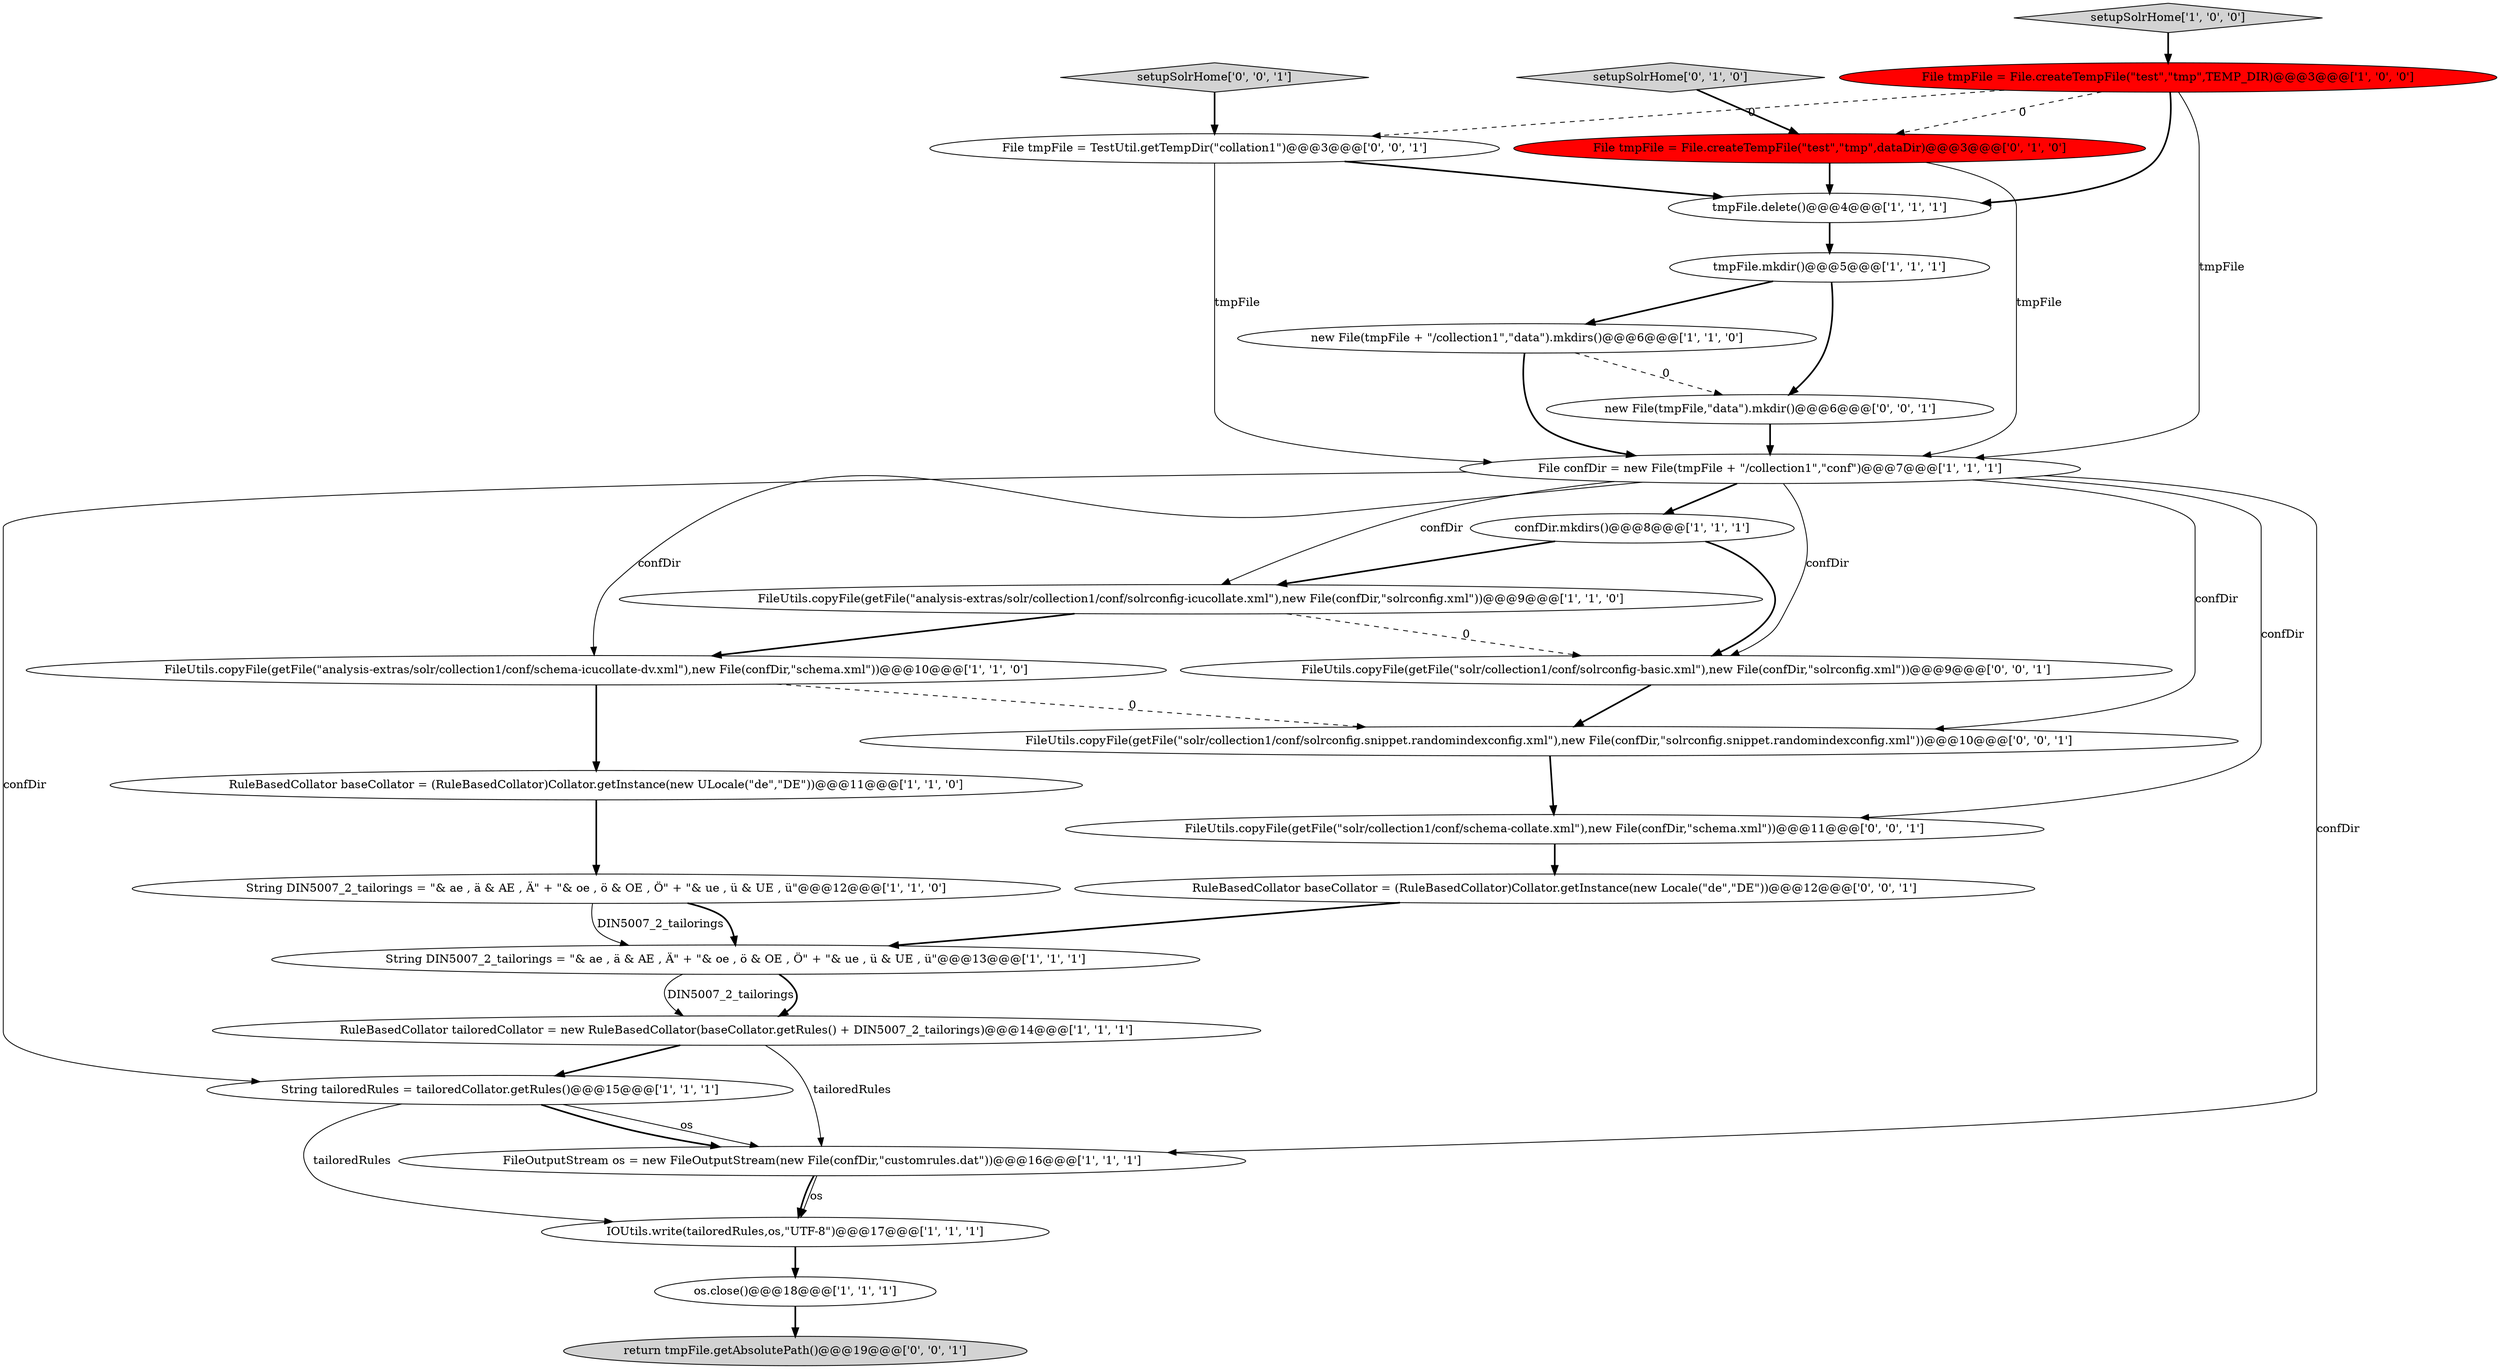 digraph {
13 [style = filled, label = "FileUtils.copyFile(getFile(\"analysis-extras/solr/collection1/conf/schema-icucollate-dv.xml\"),new File(confDir,\"schema.xml\"))@@@10@@@['1', '1', '0']", fillcolor = white, shape = ellipse image = "AAA0AAABBB1BBB"];
19 [style = filled, label = "new File(tmpFile,\"data\").mkdir()@@@6@@@['0', '0', '1']", fillcolor = white, shape = ellipse image = "AAA0AAABBB3BBB"];
23 [style = filled, label = "FileUtils.copyFile(getFile(\"solr/collection1/conf/solrconfig.snippet.randomindexconfig.xml\"),new File(confDir,\"solrconfig.snippet.randomindexconfig.xml\"))@@@10@@@['0', '0', '1']", fillcolor = white, shape = ellipse image = "AAA0AAABBB3BBB"];
22 [style = filled, label = "File tmpFile = TestUtil.getTempDir(\"collation1\")@@@3@@@['0', '0', '1']", fillcolor = white, shape = ellipse image = "AAA0AAABBB3BBB"];
7 [style = filled, label = "RuleBasedCollator tailoredCollator = new RuleBasedCollator(baseCollator.getRules() + DIN5007_2_tailorings)@@@14@@@['1', '1', '1']", fillcolor = white, shape = ellipse image = "AAA0AAABBB1BBB"];
17 [style = filled, label = "File tmpFile = File.createTempFile(\"test\",\"tmp\",dataDir)@@@3@@@['0', '1', '0']", fillcolor = red, shape = ellipse image = "AAA1AAABBB2BBB"];
10 [style = filled, label = "FileUtils.copyFile(getFile(\"analysis-extras/solr/collection1/conf/solrconfig-icucollate.xml\"),new File(confDir,\"solrconfig.xml\"))@@@9@@@['1', '1', '0']", fillcolor = white, shape = ellipse image = "AAA0AAABBB1BBB"];
14 [style = filled, label = "FileOutputStream os = new FileOutputStream(new File(confDir,\"customrules.dat\"))@@@16@@@['1', '1', '1']", fillcolor = white, shape = ellipse image = "AAA0AAABBB1BBB"];
5 [style = filled, label = "String DIN5007_2_tailorings = \"& ae , ä & AE , Ä\" + \"& oe , ö & OE , Ö\" + \"& ue , ü & UE , ü\"@@@13@@@['1', '1', '1']", fillcolor = white, shape = ellipse image = "AAA0AAABBB1BBB"];
2 [style = filled, label = "String tailoredRules = tailoredCollator.getRules()@@@15@@@['1', '1', '1']", fillcolor = white, shape = ellipse image = "AAA0AAABBB1BBB"];
4 [style = filled, label = "tmpFile.delete()@@@4@@@['1', '1', '1']", fillcolor = white, shape = ellipse image = "AAA0AAABBB1BBB"];
0 [style = filled, label = "confDir.mkdirs()@@@8@@@['1', '1', '1']", fillcolor = white, shape = ellipse image = "AAA0AAABBB1BBB"];
18 [style = filled, label = "setupSolrHome['0', '1', '0']", fillcolor = lightgray, shape = diamond image = "AAA0AAABBB2BBB"];
8 [style = filled, label = "setupSolrHome['1', '0', '0']", fillcolor = lightgray, shape = diamond image = "AAA0AAABBB1BBB"];
16 [style = filled, label = "String DIN5007_2_tailorings = \"& ae , ä & AE , Ä\" + \"& oe , ö & OE , Ö\" + \"& ue , ü & UE , ü\"@@@12@@@['1', '1', '0']", fillcolor = white, shape = ellipse image = "AAA0AAABBB1BBB"];
15 [style = filled, label = "IOUtils.write(tailoredRules,os,\"UTF-8\")@@@17@@@['1', '1', '1']", fillcolor = white, shape = ellipse image = "AAA0AAABBB1BBB"];
26 [style = filled, label = "FileUtils.copyFile(getFile(\"solr/collection1/conf/schema-collate.xml\"),new File(confDir,\"schema.xml\"))@@@11@@@['0', '0', '1']", fillcolor = white, shape = ellipse image = "AAA0AAABBB3BBB"];
12 [style = filled, label = "File confDir = new File(tmpFile + \"/collection1\",\"conf\")@@@7@@@['1', '1', '1']", fillcolor = white, shape = ellipse image = "AAA0AAABBB1BBB"];
25 [style = filled, label = "setupSolrHome['0', '0', '1']", fillcolor = lightgray, shape = diamond image = "AAA0AAABBB3BBB"];
21 [style = filled, label = "FileUtils.copyFile(getFile(\"solr/collection1/conf/solrconfig-basic.xml\"),new File(confDir,\"solrconfig.xml\"))@@@9@@@['0', '0', '1']", fillcolor = white, shape = ellipse image = "AAA0AAABBB3BBB"];
6 [style = filled, label = "new File(tmpFile + \"/collection1\",\"data\").mkdirs()@@@6@@@['1', '1', '0']", fillcolor = white, shape = ellipse image = "AAA0AAABBB1BBB"];
1 [style = filled, label = "tmpFile.mkdir()@@@5@@@['1', '1', '1']", fillcolor = white, shape = ellipse image = "AAA0AAABBB1BBB"];
3 [style = filled, label = "File tmpFile = File.createTempFile(\"test\",\"tmp\",TEMP_DIR)@@@3@@@['1', '0', '0']", fillcolor = red, shape = ellipse image = "AAA1AAABBB1BBB"];
24 [style = filled, label = "RuleBasedCollator baseCollator = (RuleBasedCollator)Collator.getInstance(new Locale(\"de\",\"DE\"))@@@12@@@['0', '0', '1']", fillcolor = white, shape = ellipse image = "AAA0AAABBB3BBB"];
9 [style = filled, label = "RuleBasedCollator baseCollator = (RuleBasedCollator)Collator.getInstance(new ULocale(\"de\",\"DE\"))@@@11@@@['1', '1', '0']", fillcolor = white, shape = ellipse image = "AAA0AAABBB1BBB"];
20 [style = filled, label = "return tmpFile.getAbsolutePath()@@@19@@@['0', '0', '1']", fillcolor = lightgray, shape = ellipse image = "AAA0AAABBB3BBB"];
11 [style = filled, label = "os.close()@@@18@@@['1', '1', '1']", fillcolor = white, shape = ellipse image = "AAA0AAABBB1BBB"];
11->20 [style = bold, label=""];
12->2 [style = solid, label="confDir"];
2->14 [style = solid, label="os"];
3->17 [style = dashed, label="0"];
10->21 [style = dashed, label="0"];
16->5 [style = solid, label="DIN5007_2_tailorings"];
25->22 [style = bold, label=""];
19->12 [style = bold, label=""];
2->15 [style = solid, label="tailoredRules"];
12->23 [style = solid, label="confDir"];
12->13 [style = solid, label="confDir"];
8->3 [style = bold, label=""];
23->26 [style = bold, label=""];
18->17 [style = bold, label=""];
17->12 [style = solid, label="tmpFile"];
0->21 [style = bold, label=""];
3->22 [style = dashed, label="0"];
12->14 [style = solid, label="confDir"];
26->24 [style = bold, label=""];
12->0 [style = bold, label=""];
3->4 [style = bold, label=""];
13->23 [style = dashed, label="0"];
9->16 [style = bold, label=""];
24->5 [style = bold, label=""];
22->12 [style = solid, label="tmpFile"];
22->4 [style = bold, label=""];
0->10 [style = bold, label=""];
7->14 [style = solid, label="tailoredRules"];
1->6 [style = bold, label=""];
3->12 [style = solid, label="tmpFile"];
15->11 [style = bold, label=""];
10->13 [style = bold, label=""];
7->2 [style = bold, label=""];
5->7 [style = solid, label="DIN5007_2_tailorings"];
2->14 [style = bold, label=""];
14->15 [style = solid, label="os"];
6->19 [style = dashed, label="0"];
16->5 [style = bold, label=""];
12->21 [style = solid, label="confDir"];
12->26 [style = solid, label="confDir"];
5->7 [style = bold, label=""];
14->15 [style = bold, label=""];
4->1 [style = bold, label=""];
13->9 [style = bold, label=""];
12->10 [style = solid, label="confDir"];
1->19 [style = bold, label=""];
17->4 [style = bold, label=""];
21->23 [style = bold, label=""];
6->12 [style = bold, label=""];
}
